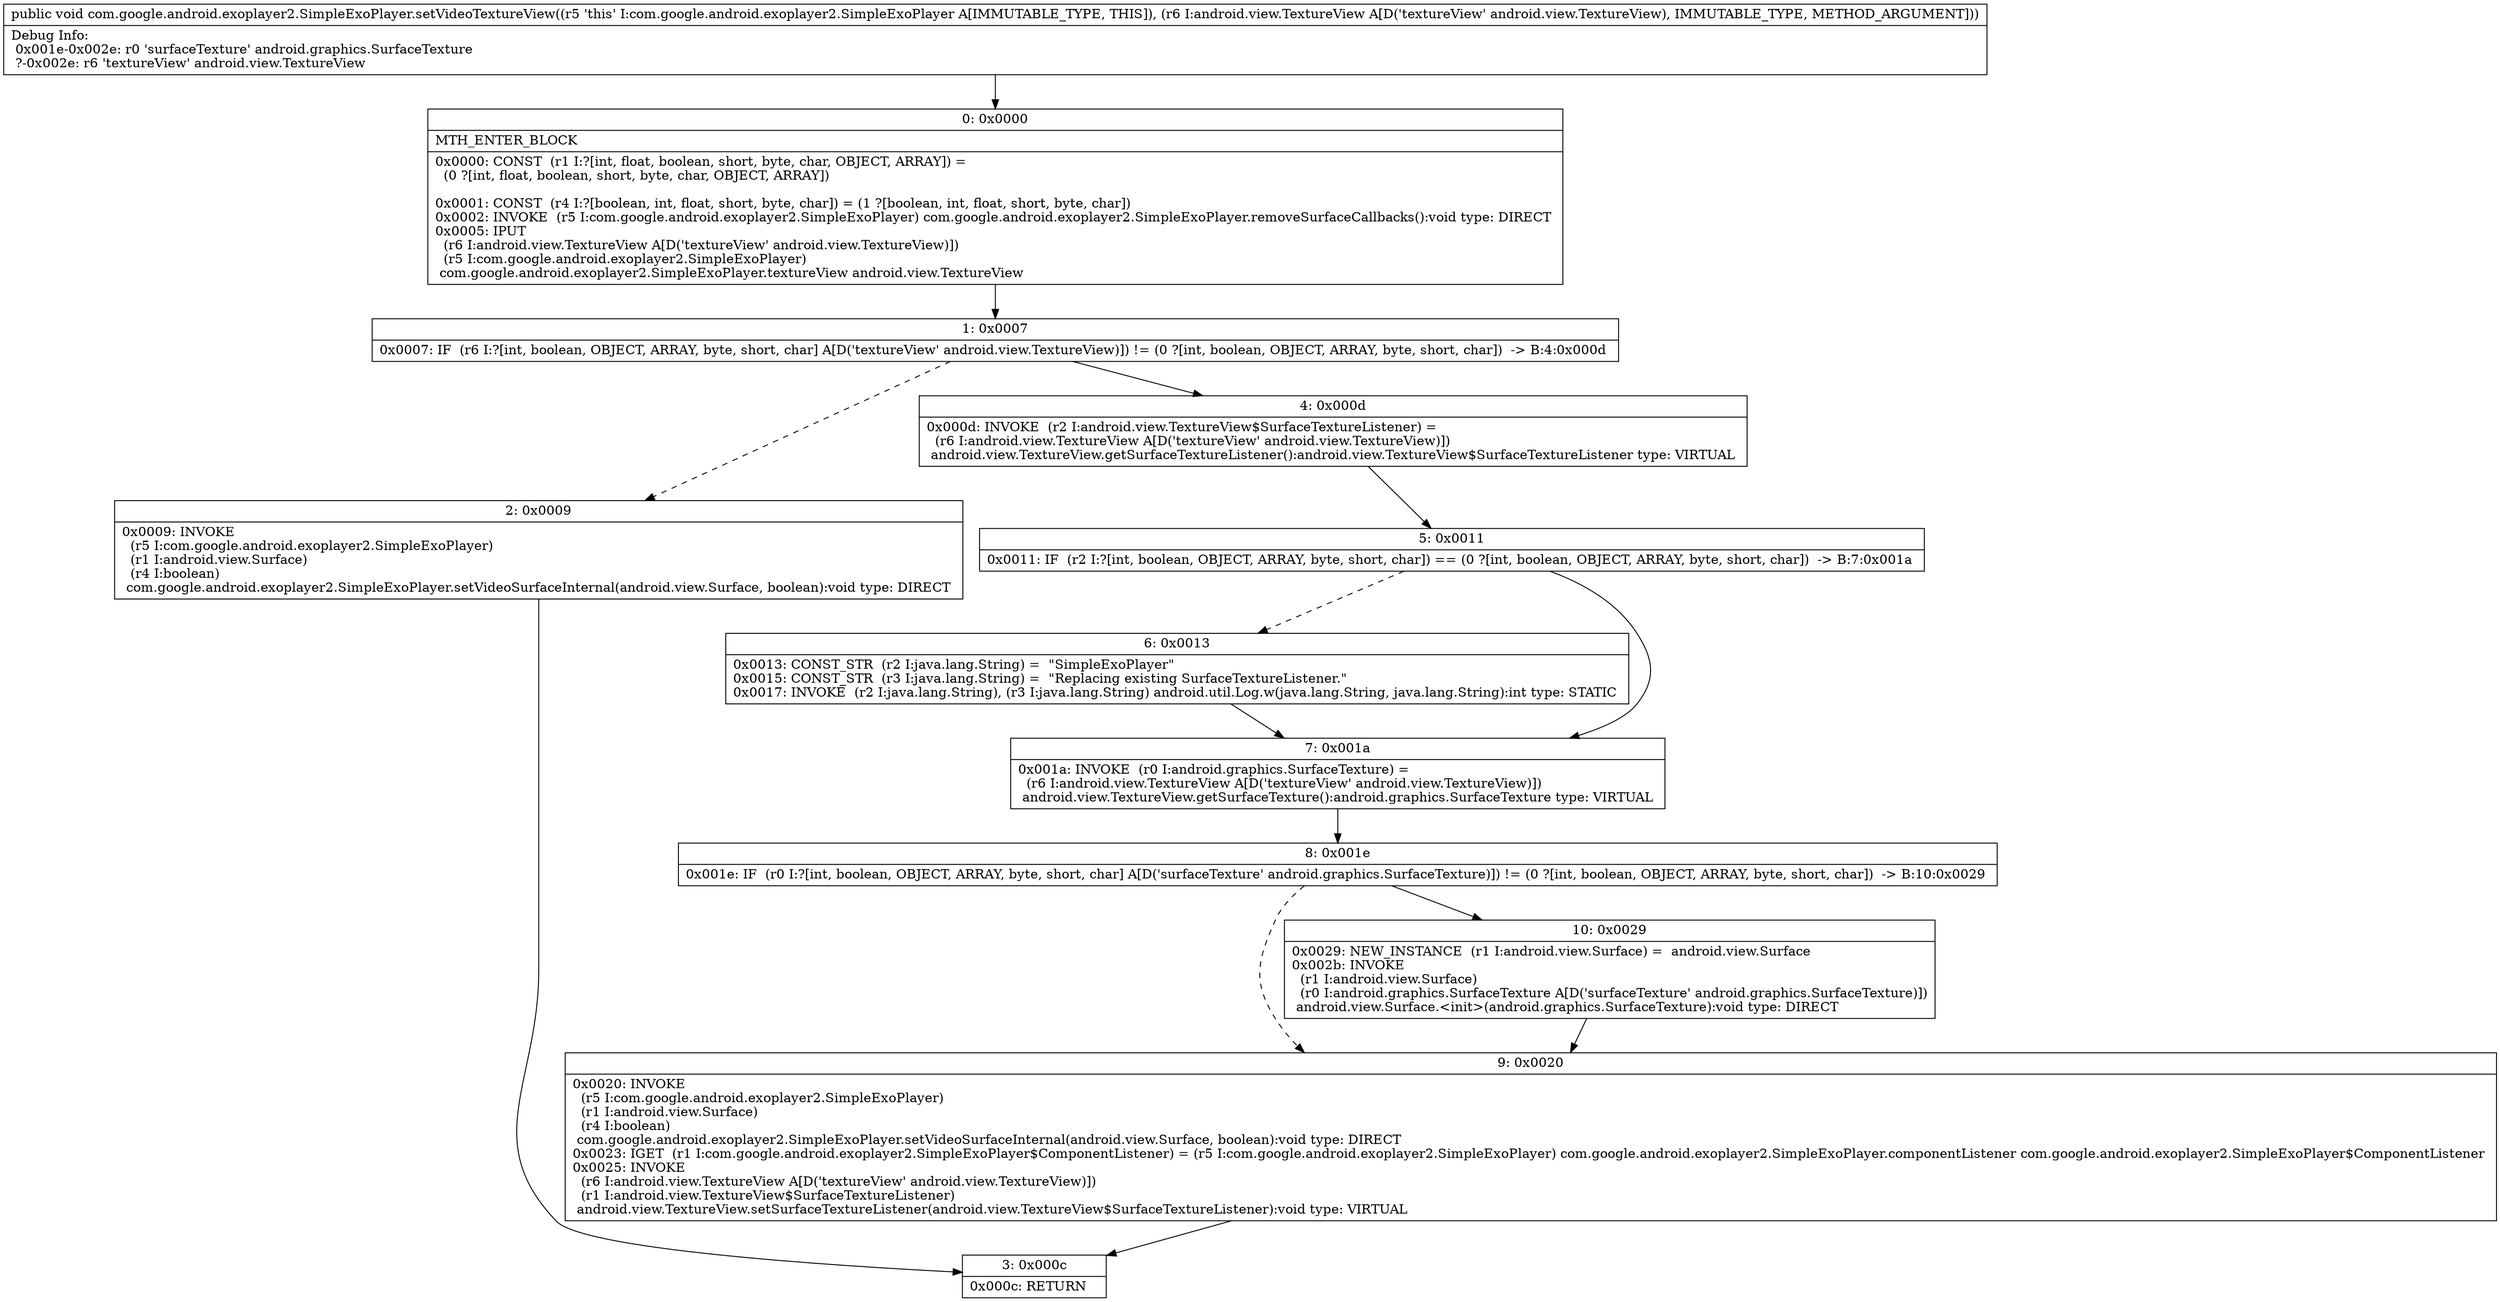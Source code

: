 digraph "CFG forcom.google.android.exoplayer2.SimpleExoPlayer.setVideoTextureView(Landroid\/view\/TextureView;)V" {
Node_0 [shape=record,label="{0\:\ 0x0000|MTH_ENTER_BLOCK\l|0x0000: CONST  (r1 I:?[int, float, boolean, short, byte, char, OBJECT, ARRAY]) = \l  (0 ?[int, float, boolean, short, byte, char, OBJECT, ARRAY])\l \l0x0001: CONST  (r4 I:?[boolean, int, float, short, byte, char]) = (1 ?[boolean, int, float, short, byte, char]) \l0x0002: INVOKE  (r5 I:com.google.android.exoplayer2.SimpleExoPlayer) com.google.android.exoplayer2.SimpleExoPlayer.removeSurfaceCallbacks():void type: DIRECT \l0x0005: IPUT  \l  (r6 I:android.view.TextureView A[D('textureView' android.view.TextureView)])\l  (r5 I:com.google.android.exoplayer2.SimpleExoPlayer)\l com.google.android.exoplayer2.SimpleExoPlayer.textureView android.view.TextureView \l}"];
Node_1 [shape=record,label="{1\:\ 0x0007|0x0007: IF  (r6 I:?[int, boolean, OBJECT, ARRAY, byte, short, char] A[D('textureView' android.view.TextureView)]) != (0 ?[int, boolean, OBJECT, ARRAY, byte, short, char])  \-\> B:4:0x000d \l}"];
Node_2 [shape=record,label="{2\:\ 0x0009|0x0009: INVOKE  \l  (r5 I:com.google.android.exoplayer2.SimpleExoPlayer)\l  (r1 I:android.view.Surface)\l  (r4 I:boolean)\l com.google.android.exoplayer2.SimpleExoPlayer.setVideoSurfaceInternal(android.view.Surface, boolean):void type: DIRECT \l}"];
Node_3 [shape=record,label="{3\:\ 0x000c|0x000c: RETURN   \l}"];
Node_4 [shape=record,label="{4\:\ 0x000d|0x000d: INVOKE  (r2 I:android.view.TextureView$SurfaceTextureListener) = \l  (r6 I:android.view.TextureView A[D('textureView' android.view.TextureView)])\l android.view.TextureView.getSurfaceTextureListener():android.view.TextureView$SurfaceTextureListener type: VIRTUAL \l}"];
Node_5 [shape=record,label="{5\:\ 0x0011|0x0011: IF  (r2 I:?[int, boolean, OBJECT, ARRAY, byte, short, char]) == (0 ?[int, boolean, OBJECT, ARRAY, byte, short, char])  \-\> B:7:0x001a \l}"];
Node_6 [shape=record,label="{6\:\ 0x0013|0x0013: CONST_STR  (r2 I:java.lang.String) =  \"SimpleExoPlayer\" \l0x0015: CONST_STR  (r3 I:java.lang.String) =  \"Replacing existing SurfaceTextureListener.\" \l0x0017: INVOKE  (r2 I:java.lang.String), (r3 I:java.lang.String) android.util.Log.w(java.lang.String, java.lang.String):int type: STATIC \l}"];
Node_7 [shape=record,label="{7\:\ 0x001a|0x001a: INVOKE  (r0 I:android.graphics.SurfaceTexture) = \l  (r6 I:android.view.TextureView A[D('textureView' android.view.TextureView)])\l android.view.TextureView.getSurfaceTexture():android.graphics.SurfaceTexture type: VIRTUAL \l}"];
Node_8 [shape=record,label="{8\:\ 0x001e|0x001e: IF  (r0 I:?[int, boolean, OBJECT, ARRAY, byte, short, char] A[D('surfaceTexture' android.graphics.SurfaceTexture)]) != (0 ?[int, boolean, OBJECT, ARRAY, byte, short, char])  \-\> B:10:0x0029 \l}"];
Node_9 [shape=record,label="{9\:\ 0x0020|0x0020: INVOKE  \l  (r5 I:com.google.android.exoplayer2.SimpleExoPlayer)\l  (r1 I:android.view.Surface)\l  (r4 I:boolean)\l com.google.android.exoplayer2.SimpleExoPlayer.setVideoSurfaceInternal(android.view.Surface, boolean):void type: DIRECT \l0x0023: IGET  (r1 I:com.google.android.exoplayer2.SimpleExoPlayer$ComponentListener) = (r5 I:com.google.android.exoplayer2.SimpleExoPlayer) com.google.android.exoplayer2.SimpleExoPlayer.componentListener com.google.android.exoplayer2.SimpleExoPlayer$ComponentListener \l0x0025: INVOKE  \l  (r6 I:android.view.TextureView A[D('textureView' android.view.TextureView)])\l  (r1 I:android.view.TextureView$SurfaceTextureListener)\l android.view.TextureView.setSurfaceTextureListener(android.view.TextureView$SurfaceTextureListener):void type: VIRTUAL \l}"];
Node_10 [shape=record,label="{10\:\ 0x0029|0x0029: NEW_INSTANCE  (r1 I:android.view.Surface) =  android.view.Surface \l0x002b: INVOKE  \l  (r1 I:android.view.Surface)\l  (r0 I:android.graphics.SurfaceTexture A[D('surfaceTexture' android.graphics.SurfaceTexture)])\l android.view.Surface.\<init\>(android.graphics.SurfaceTexture):void type: DIRECT \l}"];
MethodNode[shape=record,label="{public void com.google.android.exoplayer2.SimpleExoPlayer.setVideoTextureView((r5 'this' I:com.google.android.exoplayer2.SimpleExoPlayer A[IMMUTABLE_TYPE, THIS]), (r6 I:android.view.TextureView A[D('textureView' android.view.TextureView), IMMUTABLE_TYPE, METHOD_ARGUMENT]))  | Debug Info:\l  0x001e\-0x002e: r0 'surfaceTexture' android.graphics.SurfaceTexture\l  ?\-0x002e: r6 'textureView' android.view.TextureView\l}"];
MethodNode -> Node_0;
Node_0 -> Node_1;
Node_1 -> Node_2[style=dashed];
Node_1 -> Node_4;
Node_2 -> Node_3;
Node_4 -> Node_5;
Node_5 -> Node_6[style=dashed];
Node_5 -> Node_7;
Node_6 -> Node_7;
Node_7 -> Node_8;
Node_8 -> Node_9[style=dashed];
Node_8 -> Node_10;
Node_9 -> Node_3;
Node_10 -> Node_9;
}

